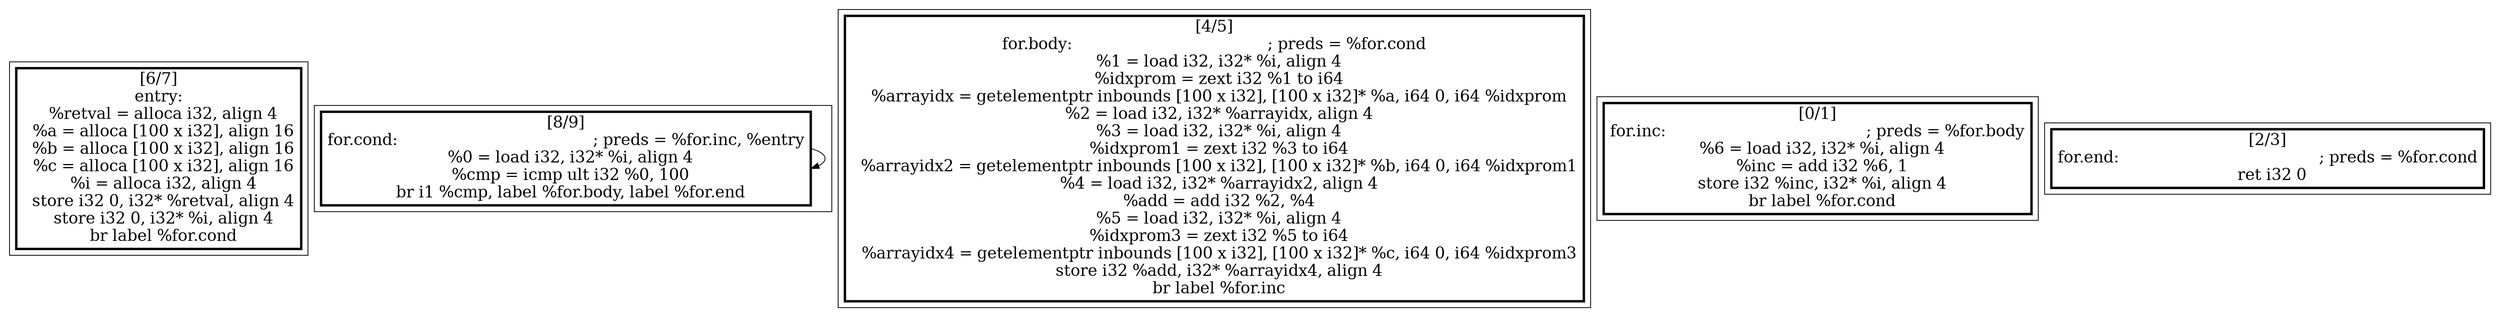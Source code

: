 
digraph G {





subgraph cluster4 {


node19 [penwidth=3.0,fontsize=20,shape=rectangle,label="[6/7]
entry:
  %retval = alloca i32, align 4
  %a = alloca [100 x i32], align 16
  %b = alloca [100 x i32], align 16
  %c = alloca [100 x i32], align 16
  %i = alloca i32, align 4
  store i32 0, i32* %retval, align 4
  store i32 0, i32* %i, align 4
  br label %for.cond
" ]



}

subgraph cluster3 {


node18 [penwidth=3.0,fontsize=20,shape=rectangle,label="[8/9]
for.cond:                                         ; preds = %for.inc, %entry
  %0 = load i32, i32* %i, align 4
  %cmp = icmp ult i32 %0, 100
  br i1 %cmp, label %for.body, label %for.end
" ]

node18->node18 [ ]


}

subgraph cluster2 {


node17 [penwidth=3.0,fontsize=20,shape=rectangle,label="[4/5]
for.body:                                         ; preds = %for.cond
  %1 = load i32, i32* %i, align 4
  %idxprom = zext i32 %1 to i64
  %arrayidx = getelementptr inbounds [100 x i32], [100 x i32]* %a, i64 0, i64 %idxprom
  %2 = load i32, i32* %arrayidx, align 4
  %3 = load i32, i32* %i, align 4
  %idxprom1 = zext i32 %3 to i64
  %arrayidx2 = getelementptr inbounds [100 x i32], [100 x i32]* %b, i64 0, i64 %idxprom1
  %4 = load i32, i32* %arrayidx2, align 4
  %add = add i32 %2, %4
  %5 = load i32, i32* %i, align 4
  %idxprom3 = zext i32 %5 to i64
  %arrayidx4 = getelementptr inbounds [100 x i32], [100 x i32]* %c, i64 0, i64 %idxprom3
  store i32 %add, i32* %arrayidx4, align 4
  br label %for.inc
" ]



}

subgraph cluster0 {


node15 [penwidth=3.0,fontsize=20,shape=rectangle,label="[0/1]
for.inc:                                          ; preds = %for.body
  %6 = load i32, i32* %i, align 4
  %inc = add i32 %6, 1
  store i32 %inc, i32* %i, align 4
  br label %for.cond
" ]



}

subgraph cluster1 {


node16 [penwidth=3.0,fontsize=20,shape=rectangle,label="[2/3]
for.end:                                          ; preds = %for.cond
  ret i32 0
" ]



}

}

